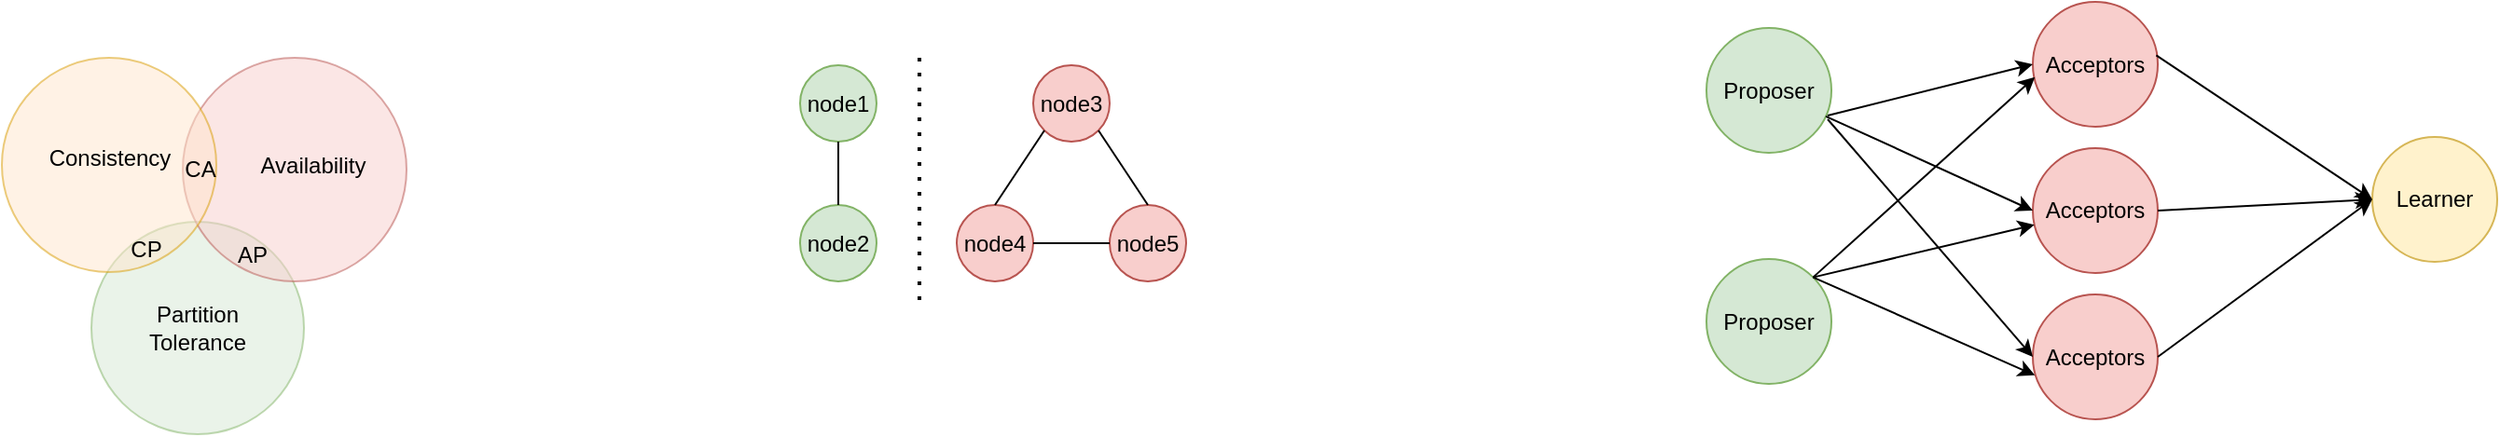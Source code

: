 <mxfile version="24.3.0" type="github">
  <diagram name="第 1 页" id="Heq8uq07nb9Pgj2bKRC4">
    <mxGraphModel dx="1195" dy="630" grid="0" gridSize="10" guides="1" tooltips="1" connect="1" arrows="1" fold="1" page="1" pageScale="1" pageWidth="500000" pageHeight="400000" background="none" math="0" shadow="0">
      <root>
        <mxCell id="0" />
        <mxCell id="1" parent="0" />
        <mxCell id="YVYQqiQ__WNKjIQ_n6Tc-3" value="" style="ellipse;whiteSpace=wrap;html=1;aspect=fixed;opacity=50;fillColor=#d5e8d4;strokeColor=#82b366;" vertex="1" parent="1">
          <mxGeometry x="392" y="366" width="114" height="114" as="geometry" />
        </mxCell>
        <mxCell id="YVYQqiQ__WNKjIQ_n6Tc-2" value="" style="ellipse;whiteSpace=wrap;html=1;aspect=fixed;opacity=50;fillColor=#f8cecc;strokeColor=#b85450;" vertex="1" parent="1">
          <mxGeometry x="441" y="278" width="120" height="120" as="geometry" />
        </mxCell>
        <mxCell id="YVYQqiQ__WNKjIQ_n6Tc-1" value="" style="ellipse;whiteSpace=wrap;html=1;aspect=fixed;fillColor=#ffe6cc;strokeColor=#d79b00;opacity=50;" vertex="1" parent="1">
          <mxGeometry x="344" y="278" width="115" height="115" as="geometry" />
        </mxCell>
        <mxCell id="YVYQqiQ__WNKjIQ_n6Tc-4" value="CA" style="text;html=1;align=center;verticalAlign=middle;whiteSpace=wrap;rounded=0;fontColor=#000000;" vertex="1" parent="1">
          <mxGeometry x="439" y="316.5" width="23" height="43" as="geometry" />
        </mxCell>
        <mxCell id="YVYQqiQ__WNKjIQ_n6Tc-5" value="CP" style="text;html=1;align=center;verticalAlign=middle;whiteSpace=wrap;rounded=0;fontColor=#000000;" vertex="1" parent="1">
          <mxGeometry x="410" y="359.5" width="23" height="43" as="geometry" />
        </mxCell>
        <mxCell id="YVYQqiQ__WNKjIQ_n6Tc-6" value="AP" style="text;html=1;align=center;verticalAlign=middle;whiteSpace=wrap;rounded=0;fontColor=#000000;" vertex="1" parent="1">
          <mxGeometry x="467" y="362" width="23" height="43" as="geometry" />
        </mxCell>
        <mxCell id="YVYQqiQ__WNKjIQ_n6Tc-8" value="Consistency" style="text;html=1;align=center;verticalAlign=middle;whiteSpace=wrap;rounded=0;" vertex="1" parent="1">
          <mxGeometry x="371.5" y="316.5" width="60" height="30" as="geometry" />
        </mxCell>
        <mxCell id="YVYQqiQ__WNKjIQ_n6Tc-9" value="Availability" style="text;html=1;align=center;verticalAlign=middle;whiteSpace=wrap;rounded=0;" vertex="1" parent="1">
          <mxGeometry x="481" y="320.5" width="60" height="30" as="geometry" />
        </mxCell>
        <mxCell id="YVYQqiQ__WNKjIQ_n6Tc-10" value="Partition&lt;br&gt;Tolerance" style="text;html=1;align=center;verticalAlign=middle;whiteSpace=wrap;rounded=0;" vertex="1" parent="1">
          <mxGeometry x="419" y="408" width="60" height="30" as="geometry" />
        </mxCell>
        <mxCell id="YVYQqiQ__WNKjIQ_n6Tc-11" value="node1" style="ellipse;whiteSpace=wrap;html=1;aspect=fixed;fillColor=#d5e8d4;strokeColor=#82b366;" vertex="1" parent="1">
          <mxGeometry x="772" y="282" width="41" height="41" as="geometry" />
        </mxCell>
        <mxCell id="YVYQqiQ__WNKjIQ_n6Tc-12" value="node2" style="ellipse;whiteSpace=wrap;html=1;aspect=fixed;fillColor=#d5e8d4;strokeColor=#82b366;" vertex="1" parent="1">
          <mxGeometry x="772" y="357" width="41" height="41" as="geometry" />
        </mxCell>
        <mxCell id="YVYQqiQ__WNKjIQ_n6Tc-13" value="node3" style="ellipse;whiteSpace=wrap;html=1;aspect=fixed;fillColor=#f8cecc;strokeColor=#b85450;" vertex="1" parent="1">
          <mxGeometry x="897" y="282" width="41" height="41" as="geometry" />
        </mxCell>
        <mxCell id="YVYQqiQ__WNKjIQ_n6Tc-14" value="node5" style="ellipse;whiteSpace=wrap;html=1;aspect=fixed;fillColor=#f8cecc;strokeColor=#b85450;" vertex="1" parent="1">
          <mxGeometry x="938" y="357" width="41" height="41" as="geometry" />
        </mxCell>
        <mxCell id="YVYQqiQ__WNKjIQ_n6Tc-15" value="node4" style="ellipse;whiteSpace=wrap;html=1;aspect=fixed;fillColor=#f8cecc;strokeColor=#b85450;" vertex="1" parent="1">
          <mxGeometry x="856" y="357" width="41" height="41" as="geometry" />
        </mxCell>
        <mxCell id="YVYQqiQ__WNKjIQ_n6Tc-16" value="" style="endArrow=none;dashed=1;html=1;dashPattern=1 3;strokeWidth=2;rounded=0;" edge="1" parent="1">
          <mxGeometry width="50" height="50" relative="1" as="geometry">
            <mxPoint x="836" y="408" as="sourcePoint" />
            <mxPoint x="836" y="274" as="targetPoint" />
          </mxGeometry>
        </mxCell>
        <mxCell id="YVYQqiQ__WNKjIQ_n6Tc-18" value="" style="endArrow=none;html=1;rounded=0;exitX=0.5;exitY=0;exitDx=0;exitDy=0;entryX=0.5;entryY=1;entryDx=0;entryDy=0;" edge="1" parent="1" source="YVYQqiQ__WNKjIQ_n6Tc-12" target="YVYQqiQ__WNKjIQ_n6Tc-11">
          <mxGeometry width="50" height="50" relative="1" as="geometry">
            <mxPoint x="746" y="373" as="sourcePoint" />
            <mxPoint x="796" y="323" as="targetPoint" />
          </mxGeometry>
        </mxCell>
        <mxCell id="YVYQqiQ__WNKjIQ_n6Tc-19" value="" style="endArrow=none;html=1;rounded=0;exitX=0.5;exitY=0;exitDx=0;exitDy=0;entryX=0;entryY=1;entryDx=0;entryDy=0;" edge="1" parent="1" source="YVYQqiQ__WNKjIQ_n6Tc-15" target="YVYQqiQ__WNKjIQ_n6Tc-13">
          <mxGeometry width="50" height="50" relative="1" as="geometry">
            <mxPoint x="803" y="367" as="sourcePoint" />
            <mxPoint x="803" y="333" as="targetPoint" />
          </mxGeometry>
        </mxCell>
        <mxCell id="YVYQqiQ__WNKjIQ_n6Tc-20" value="" style="endArrow=none;html=1;rounded=0;exitX=0.5;exitY=0;exitDx=0;exitDy=0;entryX=1;entryY=1;entryDx=0;entryDy=0;" edge="1" parent="1" source="YVYQqiQ__WNKjIQ_n6Tc-14" target="YVYQqiQ__WNKjIQ_n6Tc-13">
          <mxGeometry width="50" height="50" relative="1" as="geometry">
            <mxPoint x="887" y="367" as="sourcePoint" />
            <mxPoint x="913" y="327" as="targetPoint" />
          </mxGeometry>
        </mxCell>
        <mxCell id="YVYQqiQ__WNKjIQ_n6Tc-21" value="" style="endArrow=none;html=1;rounded=0;exitX=0;exitY=0.5;exitDx=0;exitDy=0;entryX=1;entryY=0.5;entryDx=0;entryDy=0;" edge="1" parent="1" source="YVYQqiQ__WNKjIQ_n6Tc-14" target="YVYQqiQ__WNKjIQ_n6Tc-15">
          <mxGeometry width="50" height="50" relative="1" as="geometry">
            <mxPoint x="969" y="367" as="sourcePoint" />
            <mxPoint x="942" y="327" as="targetPoint" />
          </mxGeometry>
        </mxCell>
        <mxCell id="YVYQqiQ__WNKjIQ_n6Tc-22" value="Proposer" style="ellipse;whiteSpace=wrap;html=1;aspect=fixed;fillColor=#d5e8d4;strokeColor=#82b366;" vertex="1" parent="1">
          <mxGeometry x="1258" y="262" width="67" height="67" as="geometry" />
        </mxCell>
        <mxCell id="YVYQqiQ__WNKjIQ_n6Tc-24" value="Proposer" style="ellipse;whiteSpace=wrap;html=1;aspect=fixed;fillColor=#d5e8d4;strokeColor=#82b366;" vertex="1" parent="1">
          <mxGeometry x="1258" y="386" width="67" height="67" as="geometry" />
        </mxCell>
        <mxCell id="YVYQqiQ__WNKjIQ_n6Tc-25" value="Acceptors" style="ellipse;whiteSpace=wrap;html=1;aspect=fixed;fillColor=#f8cecc;strokeColor=#b85450;" vertex="1" parent="1">
          <mxGeometry x="1433" y="248" width="67" height="67" as="geometry" />
        </mxCell>
        <mxCell id="YVYQqiQ__WNKjIQ_n6Tc-26" value="Acceptors" style="ellipse;whiteSpace=wrap;html=1;aspect=fixed;fillColor=#f8cecc;strokeColor=#b85450;" vertex="1" parent="1">
          <mxGeometry x="1433" y="326.5" width="67" height="67" as="geometry" />
        </mxCell>
        <mxCell id="YVYQqiQ__WNKjIQ_n6Tc-27" value="Acceptors" style="ellipse;whiteSpace=wrap;html=1;aspect=fixed;fillColor=#f8cecc;strokeColor=#b85450;" vertex="1" parent="1">
          <mxGeometry x="1433" y="405" width="67" height="67" as="geometry" />
        </mxCell>
        <mxCell id="YVYQqiQ__WNKjIQ_n6Tc-28" value="Learner" style="ellipse;whiteSpace=wrap;html=1;aspect=fixed;fillColor=#fff2cc;strokeColor=#d6b656;" vertex="1" parent="1">
          <mxGeometry x="1615" y="320.5" width="67" height="67" as="geometry" />
        </mxCell>
        <mxCell id="YVYQqiQ__WNKjIQ_n6Tc-29" value="" style="endArrow=classic;html=1;rounded=0;entryX=0;entryY=0.5;entryDx=0;entryDy=0;exitX=0.97;exitY=0.701;exitDx=0;exitDy=0;exitPerimeter=0;" edge="1" parent="1" source="YVYQqiQ__WNKjIQ_n6Tc-22" target="YVYQqiQ__WNKjIQ_n6Tc-25">
          <mxGeometry width="50" height="50" relative="1" as="geometry">
            <mxPoint x="1325" y="296" as="sourcePoint" />
            <mxPoint x="1375" y="246" as="targetPoint" />
          </mxGeometry>
        </mxCell>
        <mxCell id="YVYQqiQ__WNKjIQ_n6Tc-30" value="" style="endArrow=classic;html=1;rounded=0;entryX=0;entryY=0.5;entryDx=0;entryDy=0;" edge="1" parent="1" source="YVYQqiQ__WNKjIQ_n6Tc-22" target="YVYQqiQ__WNKjIQ_n6Tc-26">
          <mxGeometry width="50" height="50" relative="1" as="geometry">
            <mxPoint x="1335" y="306" as="sourcePoint" />
            <mxPoint x="1443" y="292" as="targetPoint" />
          </mxGeometry>
        </mxCell>
        <mxCell id="YVYQqiQ__WNKjIQ_n6Tc-31" value="" style="endArrow=classic;html=1;rounded=0;entryX=0;entryY=0.5;entryDx=0;entryDy=0;" edge="1" parent="1" target="YVYQqiQ__WNKjIQ_n6Tc-27">
          <mxGeometry width="50" height="50" relative="1" as="geometry">
            <mxPoint x="1323" y="311" as="sourcePoint" />
            <mxPoint x="1443" y="370" as="targetPoint" />
          </mxGeometry>
        </mxCell>
        <mxCell id="YVYQqiQ__WNKjIQ_n6Tc-32" value="" style="endArrow=classic;html=1;rounded=0;entryX=0.017;entryY=0.602;entryDx=0;entryDy=0;exitX=1;exitY=0;exitDx=0;exitDy=0;entryPerimeter=0;" edge="1" parent="1" source="YVYQqiQ__WNKjIQ_n6Tc-24" target="YVYQqiQ__WNKjIQ_n6Tc-25">
          <mxGeometry width="50" height="50" relative="1" as="geometry">
            <mxPoint x="1333" y="321" as="sourcePoint" />
            <mxPoint x="1443" y="449" as="targetPoint" />
          </mxGeometry>
        </mxCell>
        <mxCell id="YVYQqiQ__WNKjIQ_n6Tc-33" value="" style="endArrow=classic;html=1;rounded=0;exitX=1;exitY=0;exitDx=0;exitDy=0;" edge="1" parent="1" source="YVYQqiQ__WNKjIQ_n6Tc-24" target="YVYQqiQ__WNKjIQ_n6Tc-26">
          <mxGeometry width="50" height="50" relative="1" as="geometry">
            <mxPoint x="1325" y="406" as="sourcePoint" />
            <mxPoint x="1444" y="298" as="targetPoint" />
          </mxGeometry>
        </mxCell>
        <mxCell id="YVYQqiQ__WNKjIQ_n6Tc-34" value="" style="endArrow=classic;html=1;rounded=0;entryX=0.017;entryY=0.647;entryDx=0;entryDy=0;exitX=1;exitY=0;exitDx=0;exitDy=0;entryPerimeter=0;" edge="1" parent="1" source="YVYQqiQ__WNKjIQ_n6Tc-24" target="YVYQqiQ__WNKjIQ_n6Tc-27">
          <mxGeometry width="50" height="50" relative="1" as="geometry">
            <mxPoint x="1325" y="406" as="sourcePoint" />
            <mxPoint x="1443" y="386" as="targetPoint" />
          </mxGeometry>
        </mxCell>
        <mxCell id="YVYQqiQ__WNKjIQ_n6Tc-35" value="" style="endArrow=classic;html=1;rounded=0;entryX=0;entryY=0.5;entryDx=0;entryDy=0;exitX=0.988;exitY=0.428;exitDx=0;exitDy=0;exitPerimeter=0;" edge="1" parent="1" source="YVYQqiQ__WNKjIQ_n6Tc-25" target="YVYQqiQ__WNKjIQ_n6Tc-28">
          <mxGeometry width="50" height="50" relative="1" as="geometry">
            <mxPoint x="1325" y="406" as="sourcePoint" />
            <mxPoint x="1444" y="298" as="targetPoint" />
          </mxGeometry>
        </mxCell>
        <mxCell id="YVYQqiQ__WNKjIQ_n6Tc-36" value="" style="endArrow=classic;html=1;rounded=0;entryX=0;entryY=0.5;entryDx=0;entryDy=0;exitX=1;exitY=0.5;exitDx=0;exitDy=0;" edge="1" parent="1" source="YVYQqiQ__WNKjIQ_n6Tc-26" target="YVYQqiQ__WNKjIQ_n6Tc-28">
          <mxGeometry width="50" height="50" relative="1" as="geometry">
            <mxPoint x="1509" y="287" as="sourcePoint" />
            <mxPoint x="1625" y="364" as="targetPoint" />
          </mxGeometry>
        </mxCell>
        <mxCell id="YVYQqiQ__WNKjIQ_n6Tc-37" value="" style="endArrow=classic;html=1;rounded=0;entryX=0;entryY=0.5;entryDx=0;entryDy=0;exitX=1;exitY=0.5;exitDx=0;exitDy=0;" edge="1" parent="1" source="YVYQqiQ__WNKjIQ_n6Tc-27" target="YVYQqiQ__WNKjIQ_n6Tc-28">
          <mxGeometry width="50" height="50" relative="1" as="geometry">
            <mxPoint x="1510" y="370" as="sourcePoint" />
            <mxPoint x="1625" y="364" as="targetPoint" />
          </mxGeometry>
        </mxCell>
      </root>
    </mxGraphModel>
  </diagram>
</mxfile>
